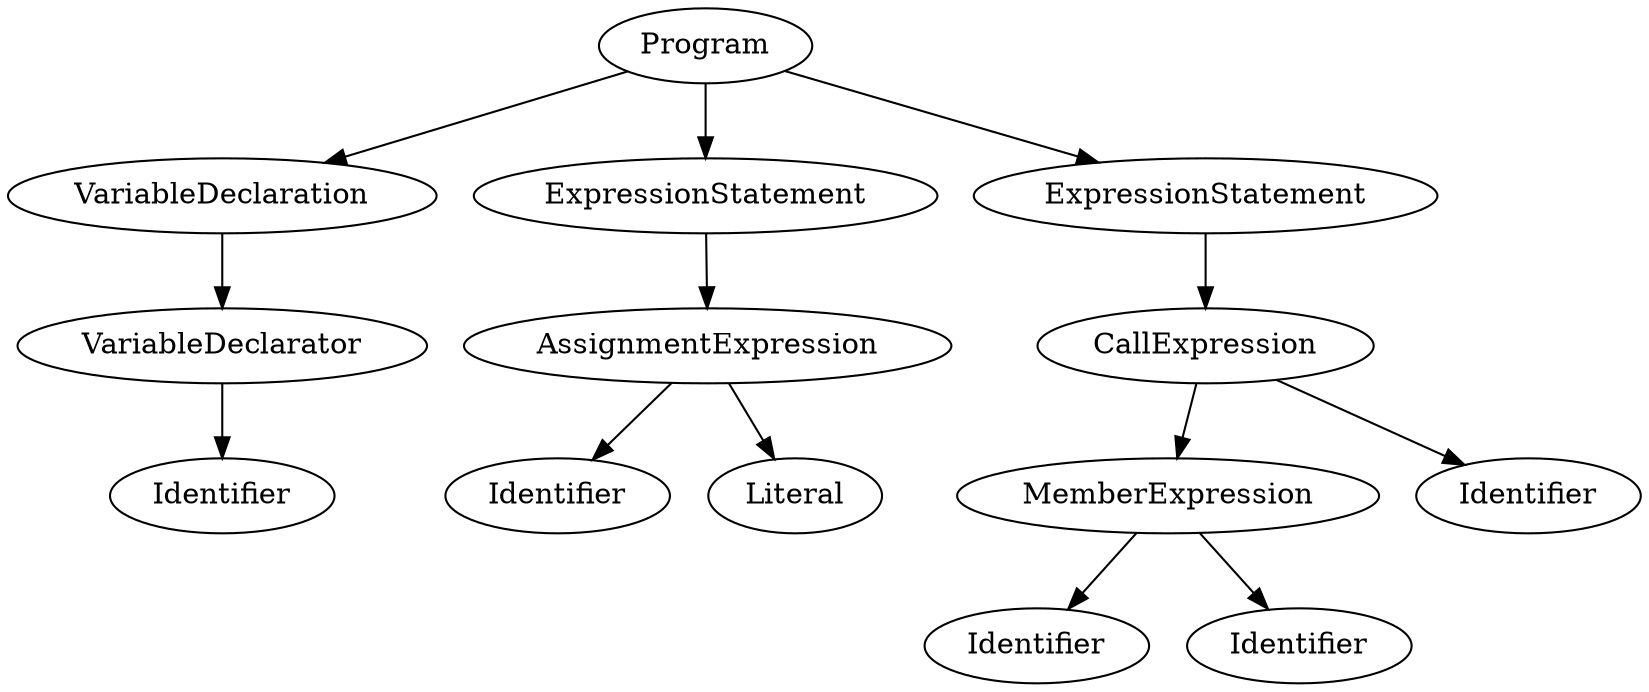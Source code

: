 digraph AST {
  node0 [label="Program"]
  node1 [label="VariableDeclaration"]
  node0 -> node1
  node2 [label="VariableDeclarator"]
  node1 -> node2
  node3 [label="Identifier"]
  node2 -> node3
  node4 [label="ExpressionStatement"]
  node0 -> node4
  node5 [label="AssignmentExpression"]
  node4 -> node5
  node6 [label="Identifier"]
  node5 -> node6
  node7 [label="Literal"]
  node5 -> node7
  node8 [label="ExpressionStatement"]
  node0 -> node8
  node9 [label="CallExpression"]
  node8 -> node9
  node10 [label="MemberExpression"]
  node9 -> node10
  node11 [label="Identifier"]
  node10 -> node11
  node12 [label="Identifier"]
  node10 -> node12
  node13 [label="Identifier"]
  node9 -> node13
}